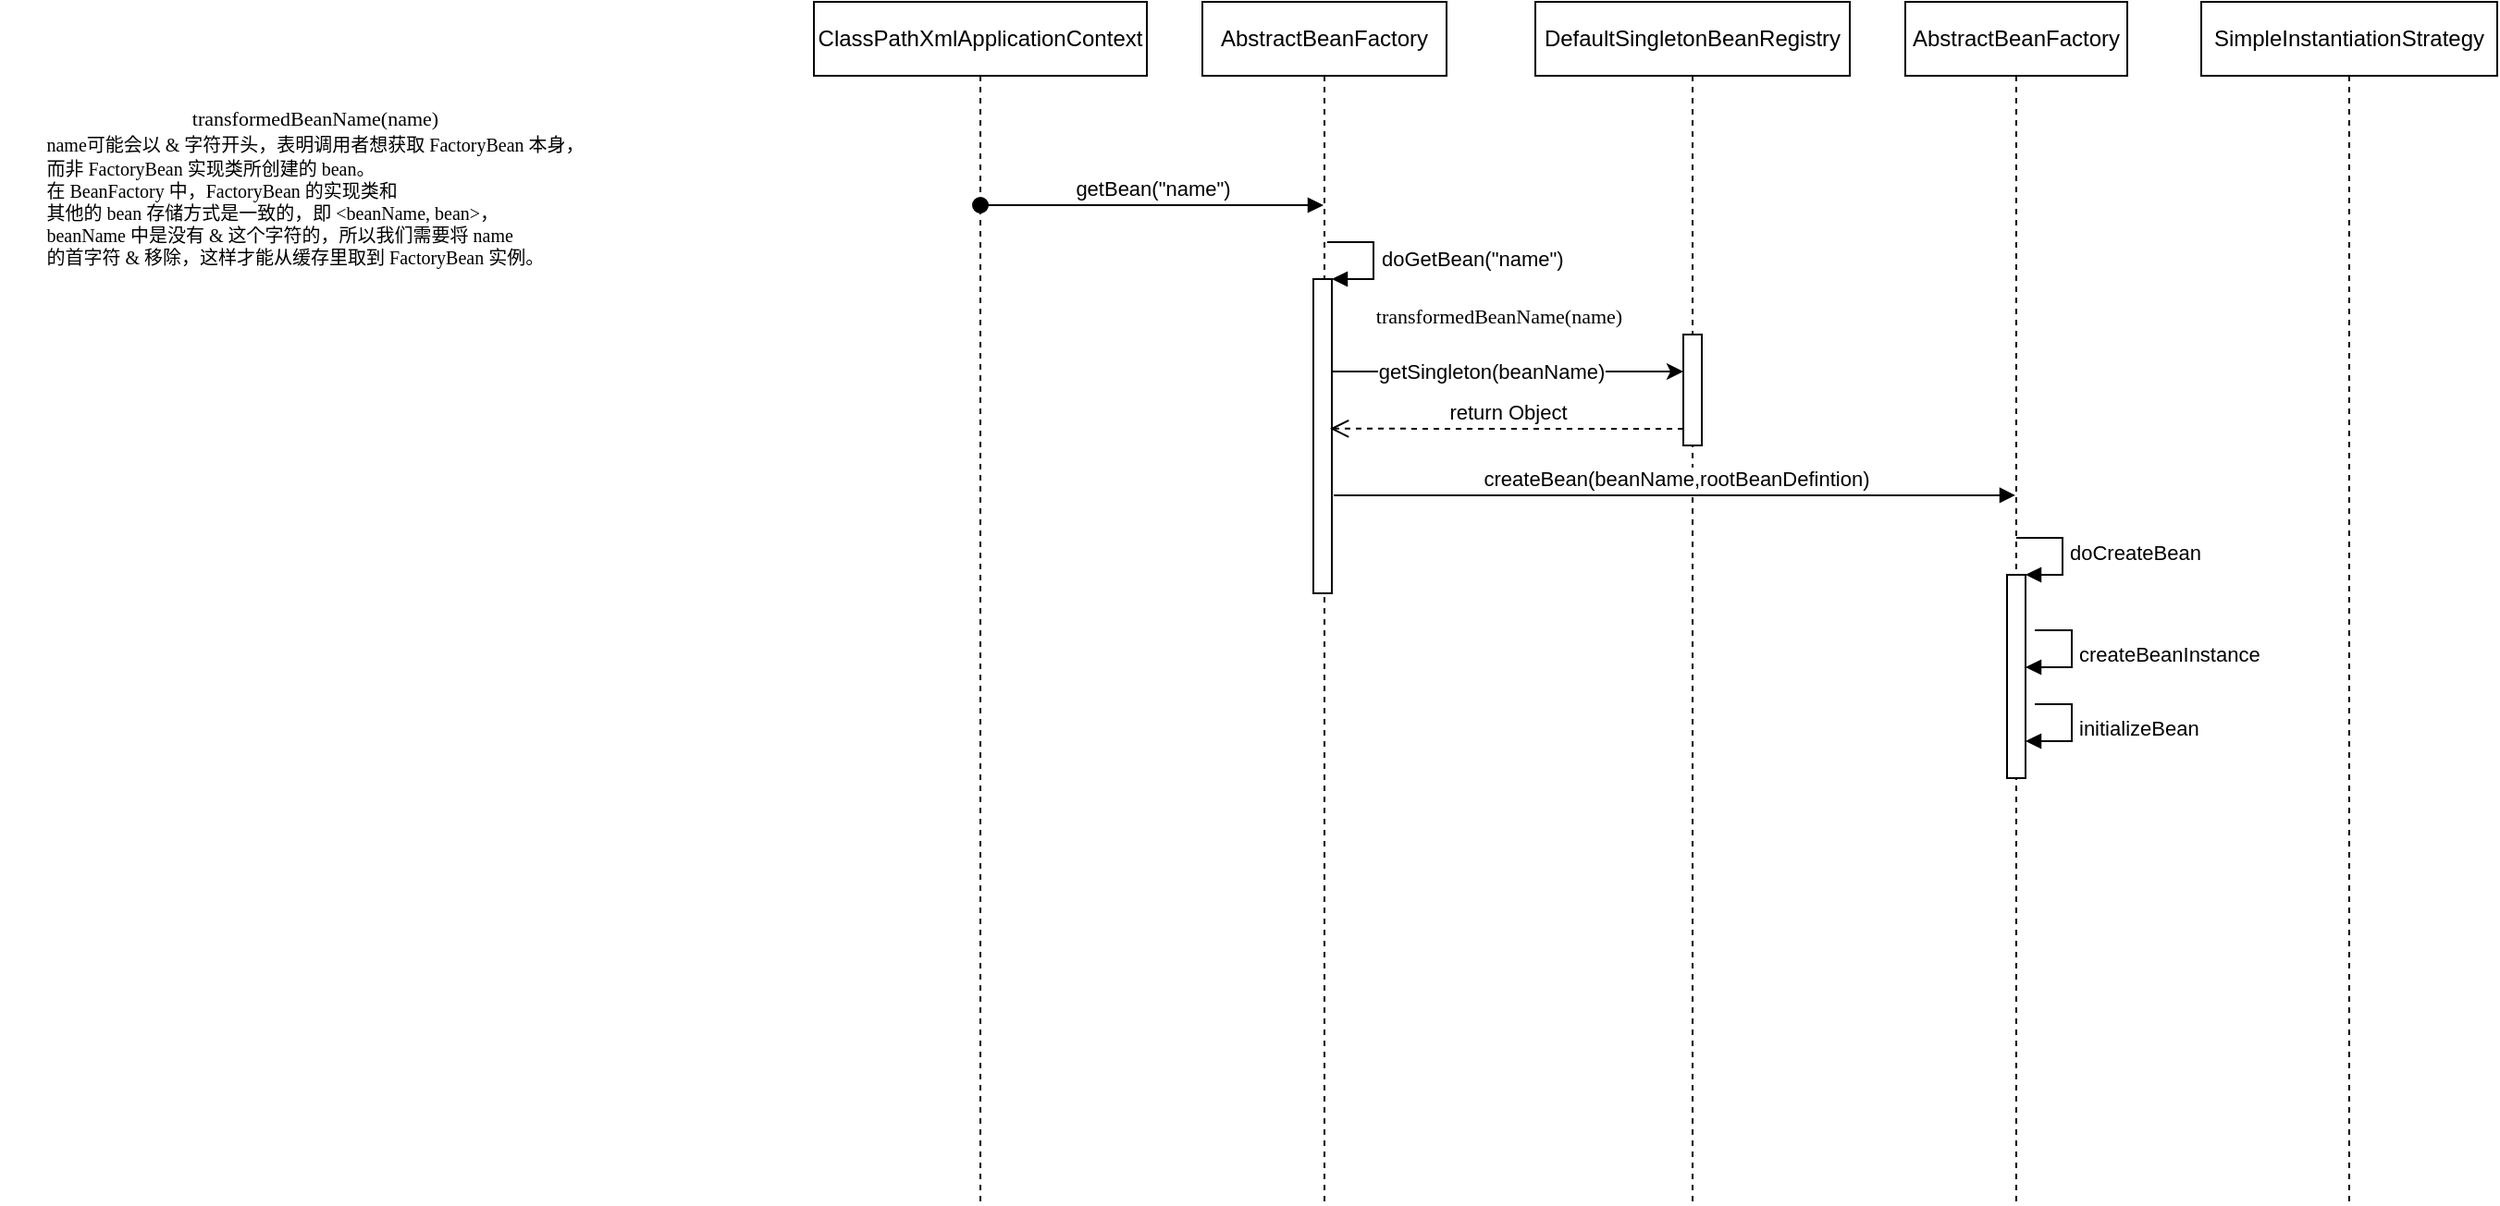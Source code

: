 <mxfile version="13.0.3" type="device"><diagram name="Page-1" id="e7e014a7-5840-1c2e-5031-d8a46d1fe8dd"><mxGraphModel dx="1875" dy="789" grid="1" gridSize="10" guides="1" tooltips="1" connect="1" arrows="1" fold="1" page="1" pageScale="1" pageWidth="1169" pageHeight="826" background="#ffffff" math="0" shadow="0"><root><mxCell id="0"/><mxCell id="1" parent="0"/><mxCell id="cju8s2rI2ZGYqz9EsPFM-41" value="&lt;p&gt;&lt;font style=&quot;font-size: 12px&quot;&gt;ClassPathXmlApplicationContext&lt;/font&gt;&lt;/p&gt;" style="shape=umlLifeline;perimeter=lifelinePerimeter;whiteSpace=wrap;html=1;container=1;collapsible=0;recursiveResize=0;outlineConnect=0;" vertex="1" parent="1"><mxGeometry x="40" y="60" width="180" height="650" as="geometry"/></mxCell><mxCell id="cju8s2rI2ZGYqz9EsPFM-44" value="getBean(&quot;name&quot;)" style="html=1;verticalAlign=bottom;startArrow=oval;startFill=1;endArrow=block;startSize=8;" edge="1" parent="cju8s2rI2ZGYqz9EsPFM-41" target="cju8s2rI2ZGYqz9EsPFM-42"><mxGeometry width="60" relative="1" as="geometry"><mxPoint x="90" y="110" as="sourcePoint"/><mxPoint x="150" y="110" as="targetPoint"/></mxGeometry></mxCell><mxCell id="cju8s2rI2ZGYqz9EsPFM-42" value="AbstractBeanFactory" style="shape=umlLifeline;perimeter=lifelinePerimeter;whiteSpace=wrap;html=1;container=1;collapsible=0;recursiveResize=0;outlineConnect=0;" vertex="1" parent="1"><mxGeometry x="250" y="60" width="132" height="650" as="geometry"/></mxCell><mxCell id="cju8s2rI2ZGYqz9EsPFM-48" value="" style="html=1;points=[];perimeter=orthogonalPerimeter;" vertex="1" parent="cju8s2rI2ZGYqz9EsPFM-42"><mxGeometry x="60" y="150" width="10" height="170" as="geometry"/></mxCell><mxCell id="cju8s2rI2ZGYqz9EsPFM-49" value="doGetBean(&quot;name&quot;)" style="edgeStyle=orthogonalEdgeStyle;html=1;align=left;spacingLeft=2;endArrow=block;rounded=0;entryX=1;entryY=0;" edge="1" target="cju8s2rI2ZGYqz9EsPFM-48" parent="cju8s2rI2ZGYqz9EsPFM-42"><mxGeometry relative="1" as="geometry"><mxPoint x="67.5" y="130" as="sourcePoint"/><Array as="points"><mxPoint x="92.5" y="130"/></Array></mxGeometry></mxCell><mxCell id="cju8s2rI2ZGYqz9EsPFM-50" value="&lt;span style=&quot;font-family: &amp;#34;menlo&amp;#34;&quot;&gt;&lt;font style=&quot;font-size: 11px&quot;&gt;transformedBeanName(name)&lt;br&gt;&lt;div style=&quot;text-align: left&quot;&gt;&lt;span style=&quot;font-size: 10px&quot;&gt;name可能会以 &amp;amp; 字符开头，表明调用者想获取 FactoryBean 本身，&lt;/span&gt;&lt;/div&gt;&lt;div style=&quot;text-align: left&quot;&gt;&lt;span style=&quot;font-size: 10px&quot;&gt;而非 FactoryBean 实现类所创建的 bean。&lt;/span&gt;&lt;/div&gt;&lt;/font&gt;&lt;/span&gt;&lt;span style=&quot;font-size: 10px ; font-family: &amp;#34;menlo&amp;#34;&quot;&gt;&lt;div style=&quot;text-align: left&quot;&gt;&lt;span&gt;在 BeanFactory 中，FactoryBean 的实现类和&lt;/span&gt;&lt;/div&gt;&lt;div style=&quot;text-align: left&quot;&gt;&lt;span&gt;其他的 bean 存储方式是一致的，即 &amp;lt;beanName, bean&amp;gt;，&lt;/span&gt;&lt;/div&gt;&lt;/span&gt;&lt;span style=&quot;font-size: 10px ; font-family: &amp;#34;menlo&amp;#34;&quot;&gt;&lt;div style=&quot;text-align: left&quot;&gt;&lt;span&gt;beanName 中是没有 &amp;amp; 这个字符的，所以我们需要将 name&amp;nbsp;&lt;/span&gt;&lt;/div&gt;&lt;div style=&quot;text-align: left&quot;&gt;&lt;span&gt;的首字符 &amp;amp; 移除，这样才能从缓存里取到 FactoryBean 实例。&lt;/span&gt;&lt;/div&gt;&lt;/span&gt;" style="text;html=1;align=center;verticalAlign=middle;resizable=0;points=[];autosize=1;" vertex="1" parent="1"><mxGeometry x="-400" y="110" width="340" height="100" as="geometry"/></mxCell><mxCell id="cju8s2rI2ZGYqz9EsPFM-52" value="&lt;span style=&quot;font-family: &amp;#34;menlo&amp;#34; ; font-size: 11px&quot;&gt;transformedBeanName(name)&lt;/span&gt;" style="text;html=1;align=center;verticalAlign=middle;resizable=0;points=[];autosize=1;" vertex="1" parent="1"><mxGeometry x="320" y="220" width="180" height="20" as="geometry"/></mxCell><mxCell id="cju8s2rI2ZGYqz9EsPFM-53" value="DefaultSingletonBeanRegistry" style="shape=umlLifeline;perimeter=lifelinePerimeter;whiteSpace=wrap;html=1;container=1;collapsible=0;recursiveResize=0;outlineConnect=0;" vertex="1" parent="1"><mxGeometry x="430" y="60" width="170" height="650" as="geometry"/></mxCell><mxCell id="cju8s2rI2ZGYqz9EsPFM-62" value="" style="html=1;points=[];perimeter=orthogonalPerimeter;" vertex="1" parent="cju8s2rI2ZGYqz9EsPFM-53"><mxGeometry x="80" y="180" width="10" height="60" as="geometry"/></mxCell><mxCell id="cju8s2rI2ZGYqz9EsPFM-54" style="edgeStyle=orthogonalEdgeStyle;rounded=0;orthogonalLoop=1;jettySize=auto;html=1;" edge="1" parent="1" source="cju8s2rI2ZGYqz9EsPFM-48"><mxGeometry relative="1" as="geometry"><mxPoint x="510" y="260" as="targetPoint"/><Array as="points"><mxPoint x="430" y="260"/><mxPoint x="430" y="260"/></Array></mxGeometry></mxCell><mxCell id="cju8s2rI2ZGYqz9EsPFM-55" value="getSingleton(beanName)" style="edgeLabel;html=1;align=center;verticalAlign=middle;resizable=0;points=[];" vertex="1" connectable="0" parent="cju8s2rI2ZGYqz9EsPFM-54"><mxGeometry x="0.128" relative="1" as="geometry"><mxPoint x="-21" as="offset"/></mxGeometry></mxCell><mxCell id="cju8s2rI2ZGYqz9EsPFM-56" value="return Object" style="html=1;verticalAlign=bottom;endArrow=open;dashed=1;endSize=8;entryX=0.9;entryY=0.476;entryDx=0;entryDy=0;entryPerimeter=0;" edge="1" parent="1" target="cju8s2rI2ZGYqz9EsPFM-48"><mxGeometry relative="1" as="geometry"><mxPoint x="510" y="291" as="sourcePoint"/><mxPoint x="400" y="290" as="targetPoint"/></mxGeometry></mxCell><mxCell id="cju8s2rI2ZGYqz9EsPFM-60" value="createBean(beanName,rootBeanDefintion)" style="html=1;verticalAlign=bottom;endArrow=block;exitX=1.1;exitY=0.688;exitDx=0;exitDy=0;exitPerimeter=0;" edge="1" parent="1" source="cju8s2rI2ZGYqz9EsPFM-48" target="cju8s2rI2ZGYqz9EsPFM-61"><mxGeometry width="80" relative="1" as="geometry"><mxPoint x="320" y="320" as="sourcePoint"/><mxPoint x="630" y="327" as="targetPoint"/></mxGeometry></mxCell><mxCell id="cju8s2rI2ZGYqz9EsPFM-61" value="AbstractBeanFactory" style="shape=umlLifeline;perimeter=lifelinePerimeter;whiteSpace=wrap;html=1;container=1;collapsible=0;recursiveResize=0;outlineConnect=0;" vertex="1" parent="1"><mxGeometry x="630" y="60" width="120" height="650" as="geometry"/></mxCell><mxCell id="cju8s2rI2ZGYqz9EsPFM-63" value="" style="html=1;points=[];perimeter=orthogonalPerimeter;" vertex="1" parent="cju8s2rI2ZGYqz9EsPFM-61"><mxGeometry x="55" y="310" width="10" height="110" as="geometry"/></mxCell><mxCell id="cju8s2rI2ZGYqz9EsPFM-64" value="doCreateBean" style="edgeStyle=orthogonalEdgeStyle;html=1;align=left;spacingLeft=2;endArrow=block;rounded=0;entryX=1;entryY=0;" edge="1" target="cju8s2rI2ZGYqz9EsPFM-63" parent="cju8s2rI2ZGYqz9EsPFM-61"><mxGeometry relative="1" as="geometry"><mxPoint x="60" y="290" as="sourcePoint"/><Array as="points"><mxPoint x="85" y="290"/></Array></mxGeometry></mxCell><mxCell id="cju8s2rI2ZGYqz9EsPFM-66" value="createBeanInstance" style="edgeStyle=orthogonalEdgeStyle;html=1;align=left;spacingLeft=2;endArrow=block;rounded=0;entryX=1;entryY=0;" edge="1" parent="cju8s2rI2ZGYqz9EsPFM-61"><mxGeometry relative="1" as="geometry"><mxPoint x="70" y="340" as="sourcePoint"/><Array as="points"><mxPoint x="90" y="340"/><mxPoint x="90" y="360"/></Array><mxPoint x="65" y="360" as="targetPoint"/></mxGeometry></mxCell><mxCell id="cju8s2rI2ZGYqz9EsPFM-67" value="initializeBean" style="edgeStyle=orthogonalEdgeStyle;html=1;align=left;spacingLeft=2;endArrow=block;rounded=0;entryX=1;entryY=0;" edge="1" parent="1"><mxGeometry relative="1" as="geometry"><mxPoint x="700" y="440" as="sourcePoint"/><Array as="points"><mxPoint x="720" y="440"/><mxPoint x="720" y="460"/></Array><mxPoint x="695" y="460" as="targetPoint"/></mxGeometry></mxCell><mxCell id="cju8s2rI2ZGYqz9EsPFM-68" value="SimpleInstantiationStrategy" style="shape=umlLifeline;perimeter=lifelinePerimeter;whiteSpace=wrap;html=1;container=1;collapsible=0;recursiveResize=0;outlineConnect=0;" vertex="1" parent="1"><mxGeometry x="790" y="60" width="160" height="650" as="geometry"/></mxCell></root></mxGraphModel></diagram></mxfile>